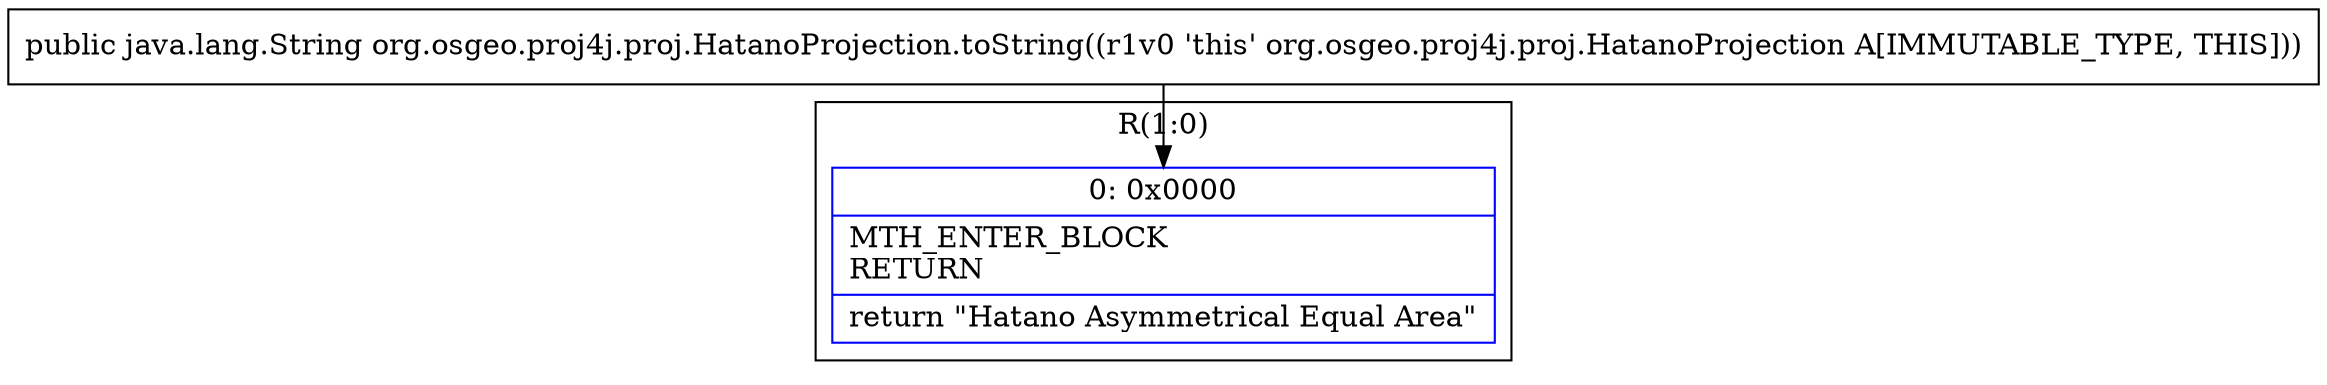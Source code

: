 digraph "CFG fororg.osgeo.proj4j.proj.HatanoProjection.toString()Ljava\/lang\/String;" {
subgraph cluster_Region_1313745281 {
label = "R(1:0)";
node [shape=record,color=blue];
Node_0 [shape=record,label="{0\:\ 0x0000|MTH_ENTER_BLOCK\lRETURN\l|return \"Hatano Asymmetrical Equal Area\"\l}"];
}
MethodNode[shape=record,label="{public java.lang.String org.osgeo.proj4j.proj.HatanoProjection.toString((r1v0 'this' org.osgeo.proj4j.proj.HatanoProjection A[IMMUTABLE_TYPE, THIS])) }"];
MethodNode -> Node_0;
}

